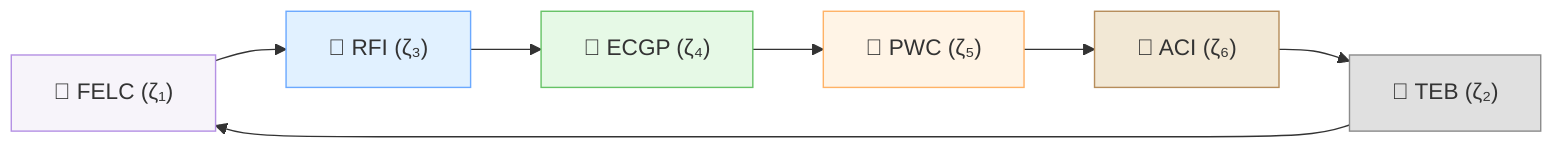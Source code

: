 flowchart LR
  %% --- Modules overview (simplified, colored) ---
  FELC["🔑 FELC (ζ₁)"]:::felc --> RFI["🔑 RFI (ζ₃)"]:::rfi
  RFI --> ECGP["🔑 ECGP (ζ₄)"]:::ecgp
  ECGP --> PWC["🔑 PWC (ζ₅)"]:::pwc
  PWC --> ACI["🔑 ACI (ζ₆)"]:::aci
  ACI --> TEB["🔑 TEB (ζ₂)"]:::teb
  TEB --> FELC

  %% --- Style definitions from original files ---
  classDef felc fill:#f7f4fa,stroke:#b591e4,stroke-width:1px
  classDef rfi  fill:#e1f1ff,stroke:#6ba9ff,stroke-width:1px
  classDef ecgp fill:#e6f9e6,stroke:#66c366,stroke-width:1px
  classDef pwc  fill:#fff4e6,stroke:#ffb266,stroke-width:1px
  classDef aci  fill:#f2e8d5,stroke:#b68d5b,stroke-width:1px
  classDef teb  fill:#e0e0e0,stroke:#8c8c8c,stroke-width:1px